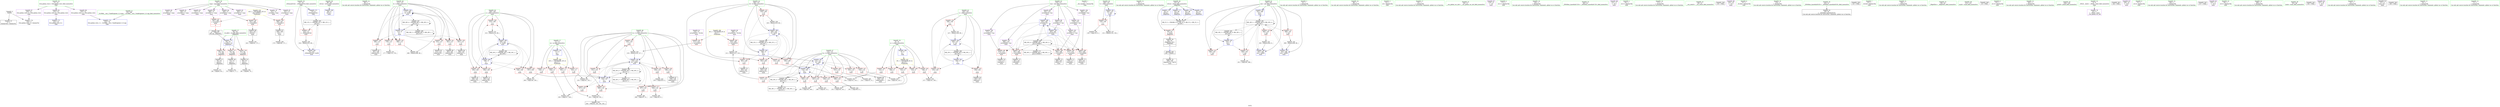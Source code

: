 digraph "SVFG" {
	label="SVFG";

	Node0x5601ced33490 [shape=record,color=grey,label="{NodeID: 0\nNullPtr}"];
	Node0x5601ced33490 -> Node0x5601ced5a910[style=solid];
	Node0x5601ced33490 -> Node0x5601ced61d80[style=solid];
	Node0x5601ced915d0 [shape=record,color=black,label="{NodeID: 346\n61 = PHI(297, )\n0th arg _Z6getDirc }"];
	Node0x5601ced915d0 -> Node0x5601ced61e80[style=solid];
	Node0x5601ced72600 [shape=record,color=black,label="{NodeID: 263\nMR_12V_2 = PHI(MR_12V_3, MR_12V_1, )\npts\{24 \}\n}"];
	Node0x5601ced72600 -> Node0x5601ced5a5e0[style=dashed];
	Node0x5601ced72600 -> Node0x5601ced5d300[style=dashed];
	Node0x5601ced62290 [shape=record,color=blue,label="{NodeID: 180\n98\<--9\nretval\<--\nmain\n}"];
	Node0x5601ced597e0 [shape=record,color=purple,label="{NodeID: 97\n354\<--31\nllvm.global_ctors_2\<--llvm.global_ctors\nGlob }"];
	Node0x5601ced597e0 -> Node0x5601ced61d80[style=solid];
	Node0x5601ced46c30 [shape=record,color=green,label="{NodeID: 14\n80\<--1\n\<--dummyObj\nCan only get source location for instruction, argument, global var or function.}"];
	Node0x5601ced5ce20 [shape=record,color=blue,label="{NodeID: 194\n112\<--269\nd\<--inc60\nmain\n}"];
	Node0x5601ced5ce20 -> Node0x5601ced5fe80[style=dashed];
	Node0x5601ced5ce20 -> Node0x5601ced5ff50[style=dashed];
	Node0x5601ced5ce20 -> Node0x5601ced60020[style=dashed];
	Node0x5601ced5ce20 -> Node0x5601ced600f0[style=dashed];
	Node0x5601ced5ce20 -> Node0x5601ced601c0[style=dashed];
	Node0x5601ced5ce20 -> Node0x5601ced60290[style=dashed];
	Node0x5601ced5ce20 -> Node0x5601ced5ce20[style=dashed];
	Node0x5601ced5ce20 -> Node0x5601ced7a200[style=dashed];
	Node0x5601ced5a370 [shape=record,color=red,label="{NodeID: 111\n201\<--11\n\<--m\nmain\n}"];
	Node0x5601ced5a370 -> Node0x5601ced5e8d0[style=solid];
	Node0x5601ced47ad0 [shape=record,color=green,label="{NodeID: 28\n13\<--14\nmap\<--map_field_insensitive\nGlob }"];
	Node0x5601ced47ad0 -> Node0x5601ced5beb0[style=solid];
	Node0x5601ced47ad0 -> Node0x5601ced5bf80[style=solid];
	Node0x5601ced47ad0 -> Node0x5601ced5c050[style=solid];
	Node0x5601ced47ad0 -> Node0x5601ced5c120[style=solid];
	Node0x5601ced47ad0 -> Node0x5601ced5c1f0[style=solid];
	Node0x5601ced47ad0 -> Node0x5601ced5c2c0[style=solid];
	Node0x5601ced47ad0 -> Node0x5601ced5c390[style=solid];
	Node0x5601ced47ad0 -> Node0x5601ced5c460[style=solid];
	Node0x5601ced5f4c0 [shape=record,color=red,label="{NodeID: 125\n139\<--104\n\<--i\nmain\n}"];
	Node0x5601ced5f4c0 -> Node0x5601ced5ae70[style=solid];
	Node0x5601ced48ba0 [shape=record,color=green,label="{NodeID: 42\n104\<--105\ni\<--i_field_insensitive\nmain\n}"];
	Node0x5601ced48ba0 -> Node0x5601ced5f3f0[style=solid];
	Node0x5601ced48ba0 -> Node0x5601ced5f4c0[style=solid];
	Node0x5601ced48ba0 -> Node0x5601ced5f590[style=solid];
	Node0x5601ced48ba0 -> Node0x5601ced62500[style=solid];
	Node0x5601ced48ba0 -> Node0x5601ced625d0[style=solid];
	Node0x5601ced60020 [shape=record,color=red,label="{NodeID: 139\n207\<--112\n\<--d\nmain\n}"];
	Node0x5601ced60020 -> Node0x5601ced5b280[style=solid];
	Node0x5601ced5ac00 [shape=record,color=black,label="{NodeID: 56\n75\<--74\nconv1\<--\n_Z6getDirc\n}"];
	Node0x5601ced5ac00 -> Node0x5601ced697c0[style=solid];
	Node0x5601ced80e90 [shape=record,color=yellow,style=double,label="{NodeID: 319\n32V_1 = ENCHI(MR_32V_0)\npts\{140000 \}\nFun[main]}"];
	Node0x5601ced80e90 -> Node0x5601ced61060[style=dashed];
	Node0x5601ced80e90 -> Node0x5601ced612d0[style=dashed];
	Node0x5601ced80e90 -> Node0x5601ced616e0[style=dashed];
	Node0x5601ced66b30 [shape=record,color=grey,label="{NodeID: 236\n212 = Binary(211, 210, )\n}"];
	Node0x5601ced66b30 -> Node0x5601ced62b80[style=solid];
	Node0x5601ced60b80 [shape=record,color=red,label="{NodeID: 153\n218\<--116\n\<--ty\nmain\n}"];
	Node0x5601ced60b80 -> Node0x5601ced66830[style=solid];
	Node0x5601ced5b760 [shape=record,color=black,label="{NodeID: 70\n274\<--273\ntobool63\<--\nmain\n}"];
	Node0x5601ced5e750 [shape=record,color=grey,label="{NodeID: 250\n154 = cmp(152, 153, )\n}"];
	Node0x5601ced616e0 [shape=record,color=red,label="{NodeID: 167\n297\<--296\n\<--arrayidx77\nmain\n|{<s0>6}}"];
	Node0x5601ced616e0:s0 -> Node0x5601ced915d0[style=solid,color=red];
	Node0x5601ced5c2c0 [shape=record,color=purple,label="{NodeID: 84\n240\<--13\narrayidx43\<--map\nmain\n}"];
	Node0x5601ced5c2c0 -> Node0x5601ced612d0[style=solid];
	Node0x5601ced47030 [shape=record,color=green,label="{NodeID: 1\n7\<--1\n__dso_handle\<--dummyObj\nGlob }"];
	Node0x5601ced62360 [shape=record,color=blue,label="{NodeID: 181\n100\<--125\nt\<--dec\nmain\n}"];
	Node0x5601ced62360 -> Node0x5601ced5efe0[style=dashed];
	Node0x5601ced62360 -> Node0x5601ced62360[style=dashed];
	Node0x5601ced598e0 [shape=record,color=purple,label="{NodeID: 98\n182\<--110\narrayidx19\<--has\nmain\n}"];
	Node0x5601ced598e0 -> Node0x5601ced62910[style=solid];
	Node0x5601ced46d00 [shape=record,color=green,label="{NodeID: 15\n85\<--1\n\<--dummyObj\nCan only get source location for instruction, argument, global var or function.}"];
	Node0x5601ced77100 [shape=record,color=black,label="{NodeID: 278\nMR_2V_3 = PHI(MR_2V_6, MR_2V_4, MR_2V_5, MR_2V_2, )\npts\{63 \}\n}"];
	Node0x5601ced77100 -> Node0x5601ced5eca0[style=dashed];
	Node0x5601ced5cef0 [shape=record,color=blue,label="{NodeID: 195\n102\<--289\nans\<--\nmain\n}"];
	Node0x5601ced5cef0 -> Node0x5601ced79c10[style=dashed];
	Node0x5601ced5a440 [shape=record,color=red,label="{NodeID: 112\n232\<--11\n\<--m\nmain\n}"];
	Node0x5601ced5a440 -> Node0x5601ced5dcd0[style=solid];
	Node0x5601ced47ba0 [shape=record,color=green,label="{NodeID: 29\n23\<--24\n_ZZ4mainE2id\<--_ZZ4mainE2id_field_insensitive\nGlob }"];
	Node0x5601ced47ba0 -> Node0x5601ced5a5e0[style=solid];
	Node0x5601ced47ba0 -> Node0x5601ced61a80[style=solid];
	Node0x5601ced47ba0 -> Node0x5601ced5d300[style=solid];
	Node0x5601ced5f590 [shape=record,color=red,label="{NodeID: 126\n146\<--104\n\<--i\nmain\n}"];
	Node0x5601ced5f590 -> Node0x5601ced66530[style=solid];
	Node0x5601ced48c70 [shape=record,color=green,label="{NodeID: 43\n106\<--107\ni3\<--i3_field_insensitive\nmain\n}"];
	Node0x5601ced48c70 -> Node0x5601ced5f660[style=solid];
	Node0x5601ced48c70 -> Node0x5601ced5f730[style=solid];
	Node0x5601ced48c70 -> Node0x5601ced5f800[style=solid];
	Node0x5601ced48c70 -> Node0x5601ced5f8d0[style=solid];
	Node0x5601ced48c70 -> Node0x5601ced5f9a0[style=solid];
	Node0x5601ced48c70 -> Node0x5601ced626a0[style=solid];
	Node0x5601ced48c70 -> Node0x5601ced5d230[style=solid];
	Node0x5601ced80300 [shape=record,color=yellow,style=double,label="{NodeID: 306\n6V_1 = ENCHI(MR_6V_0)\npts\{1 \}\nFun[main]}"];
	Node0x5601ced80300 -> Node0x5601ced61130[style=dashed];
	Node0x5601ced80300 -> Node0x5601ced61200[style=dashed];
	Node0x5601ced600f0 [shape=record,color=red,label="{NodeID: 140\n214\<--112\n\<--d\nmain\n}"];
	Node0x5601ced600f0 -> Node0x5601ced5b350[style=solid];
	Node0x5601ced5acd0 [shape=record,color=black,label="{NodeID: 57\n83\<--82\nconv5\<--\n_Z6getDirc\n}"];
	Node0x5601ced5acd0 -> Node0x5601ced69ac0[style=solid];
	Node0x5601ced66cb0 [shape=record,color=grey,label="{NodeID: 237\n125 = Binary(124, 126, )\n}"];
	Node0x5601ced66cb0 -> Node0x5601ced62360[style=solid];
	Node0x5601ced60c50 [shape=record,color=red,label="{NodeID: 154\n228\<--116\n\<--ty\nmain\n}"];
	Node0x5601ced60c50 -> Node0x5601ced67430[style=solid];
	Node0x5601ced5b830 [shape=record,color=black,label="{NodeID: 71\n278\<--277\ntobool66\<--\nmain\n}"];
	Node0x5601ced5e8d0 [shape=record,color=grey,label="{NodeID: 251\n202 = cmp(200, 201, )\n}"];
	Node0x5601ced5e8d0 -> Node0x5601cea7a6e0[style=solid];
	Node0x5601ced617b0 [shape=record,color=red,label="{NodeID: 168\n301\<--300\n\<--arrayidx80\nmain\n}"];
	Node0x5601ced617b0 -> Node0x5601ced5bd10[style=solid];
	Node0x5601ced5c390 [shape=record,color=purple,label="{NodeID: 85\n293\<--13\narrayidx75\<--map\nmain\n}"];
	Node0x5601ced462f0 [shape=record,color=green,label="{NodeID: 2\n9\<--1\n\<--dummyObj\nCan only get source location for instruction, argument, global var or function.}"];
	Node0x5601ced73000 [shape=record,color=black,label="{NodeID: 265\nMR_18V_2 = PHI(MR_18V_4, MR_18V_1, )\npts\{103 \}\n}"];
	Node0x5601ced73000 -> Node0x5601ced62430[style=dashed];
	Node0x5601ced62430 [shape=record,color=blue,label="{NodeID: 182\n102\<--9\nans\<--\nmain\n}"];
	Node0x5601ced62430 -> Node0x5601ced5f250[style=dashed];
	Node0x5601ced62430 -> Node0x5601ced5f320[style=dashed];
	Node0x5601ced62430 -> Node0x5601ced73000[style=dashed];
	Node0x5601ced62430 -> Node0x5601ced79c10[style=dashed];
	Node0x5601ced599b0 [shape=record,color=purple,label="{NodeID: 99\n263\<--110\narrayidx57\<--has\nmain\n}"];
	Node0x5601ced599b0 -> Node0x5601ced5cd50[style=solid];
	Node0x5601ced46dd0 [shape=record,color=green,label="{NodeID: 16\n88\<--1\n\<--dummyObj\nCan only get source location for instruction, argument, global var or function.}"];
	Node0x5601ced5cfc0 [shape=record,color=blue,label="{NodeID: 196\n102\<--305\nans\<--add83\nmain\n}"];
	Node0x5601ced5cfc0 -> Node0x5601ced79c10[style=dashed];
	Node0x5601ced5a510 [shape=record,color=red,label="{NodeID: 113\n258\<--11\n\<--m\nmain\n}"];
	Node0x5601ced5a510 -> Node0x5601ced69640[style=solid];
	Node0x5601ced48090 [shape=record,color=green,label="{NodeID: 30\n31\<--35\nllvm.global_ctors\<--llvm.global_ctors_field_insensitive\nGlob }"];
	Node0x5601ced48090 -> Node0x5601ced5cbb0[style=solid];
	Node0x5601ced48090 -> Node0x5601ced596e0[style=solid];
	Node0x5601ced48090 -> Node0x5601ced597e0[style=solid];
	Node0x5601ced5f660 [shape=record,color=red,label="{NodeID: 127\n152\<--106\n\<--i3\nmain\n}"];
	Node0x5601ced5f660 -> Node0x5601ced5e750[style=solid];
	Node0x5601ced48d40 [shape=record,color=green,label="{NodeID: 44\n108\<--109\nj\<--j_field_insensitive\nmain\n}"];
	Node0x5601ced48d40 -> Node0x5601ced5fa70[style=solid];
	Node0x5601ced48d40 -> Node0x5601ced5fb40[style=solid];
	Node0x5601ced48d40 -> Node0x5601ced5fc10[style=solid];
	Node0x5601ced48d40 -> Node0x5601ced5fce0[style=solid];
	Node0x5601ced48d40 -> Node0x5601ced5fdb0[style=solid];
	Node0x5601ced48d40 -> Node0x5601ced62770[style=solid];
	Node0x5601ced48d40 -> Node0x5601ced5d160[style=solid];
	Node0x5601ced80410 [shape=record,color=yellow,style=double,label="{NodeID: 307\n8V_1 = ENCHI(MR_8V_0)\npts\{10 \}\nFun[main]}"];
	Node0x5601ced80410 -> Node0x5601ced59e90[style=dashed];
	Node0x5601ced80410 -> Node0x5601ced59f60[style=dashed];
	Node0x5601ced80410 -> Node0x5601ced5a030[style=dashed];
	Node0x5601ced80410 -> Node0x5601ced5a100[style=dashed];
	Node0x5601ced80410 -> Node0x5601ced5a1d0[style=dashed];
	Node0x5601ced601c0 [shape=record,color=red,label="{NodeID: 141\n261\<--112\n\<--d\nmain\n}"];
	Node0x5601ced601c0 -> Node0x5601ced5b690[style=solid];
	Node0x5601ced5ada0 [shape=record,color=black,label="{NodeID: 58\n60\<--93\n_Z6getDirc_ret\<--\n_Z6getDirc\n|{<s0>6}}"];
	Node0x5601ced5ada0:s0 -> Node0x5601ced913e0[style=solid,color=blue];
	Node0x5601ced66e30 [shape=record,color=grey,label="{NodeID: 238\n320 = Binary(319, 80, )\n}"];
	Node0x5601ced66e30 -> Node0x5601ced5d230[style=solid];
	Node0x5601ced60d20 [shape=record,color=red,label="{NodeID: 155\n231\<--116\n\<--ty\nmain\n}"];
	Node0x5601ced60d20 -> Node0x5601ced5dcd0[style=solid];
	Node0x5601ced5b900 [shape=record,color=black,label="{NodeID: 72\n282\<--281\ntobool69\<--\nmain\n}"];
	Node0x5601ced5ea50 [shape=record,color=grey,label="{NodeID: 252\n160 = cmp(158, 159, )\n}"];
	Node0x5601ced61880 [shape=record,color=blue,label="{NodeID: 169\n8\<--9\nn\<--\nGlob }"];
	Node0x5601ced61880 -> Node0x5601ced80410[style=dashed];
	Node0x5601ced5c460 [shape=record,color=purple,label="{NodeID: 86\n296\<--13\narrayidx77\<--map\nmain\n}"];
	Node0x5601ced5c460 -> Node0x5601ced616e0[style=solid];
	Node0x5601ced33a90 [shape=record,color=green,label="{NodeID: 3\n15\<--1\n.str\<--dummyObj\nGlob }"];
	Node0x5601ced73500 [shape=record,color=black,label="{NodeID: 266\nMR_20V_2 = PHI(MR_20V_4, MR_20V_1, )\npts\{105 \}\n}"];
	Node0x5601ced73500 -> Node0x5601ced62500[style=dashed];
	Node0x5601ced62500 [shape=record,color=blue,label="{NodeID: 183\n104\<--9\ni\<--\nmain\n}"];
	Node0x5601ced62500 -> Node0x5601ced5f3f0[style=dashed];
	Node0x5601ced62500 -> Node0x5601ced5f4c0[style=dashed];
	Node0x5601ced62500 -> Node0x5601ced5f590[style=dashed];
	Node0x5601ced62500 -> Node0x5601ced625d0[style=dashed];
	Node0x5601ced62500 -> Node0x5601ced73500[style=dashed];
	Node0x5601ced59a80 [shape=record,color=purple,label="{NodeID: 100\n272\<--110\narrayidx62\<--has\nmain\n}"];
	Node0x5601ced59a80 -> Node0x5601ced613a0[style=solid];
	Node0x5601ced46ea0 [shape=record,color=green,label="{NodeID: 17\n91\<--1\n\<--dummyObj\nCan only get source location for instruction, argument, global var or function.}"];
	Node0x5601ced5d090 [shape=record,color=blue,label="{NodeID: 197\n102\<--309\nans\<--add85\nmain\n}"];
	Node0x5601ced5d090 -> Node0x5601ced79c10[style=dashed];
	Node0x5601ced5a5e0 [shape=record,color=red,label="{NodeID: 114\n323\<--23\n\<--_ZZ4mainE2id\nmain\n}"];
	Node0x5601ced5a5e0 -> Node0x5601ced66fb0[style=solid];
	Node0x5601ced48190 [shape=record,color=green,label="{NodeID: 31\n36\<--37\n__cxx_global_var_init\<--__cxx_global_var_init_field_insensitive\n}"];
	Node0x5601ced5f730 [shape=record,color=red,label="{NodeID: 128\n162\<--106\n\<--i3\nmain\n}"];
	Node0x5601ced5f730 -> Node0x5601ced5af40[style=solid];
	Node0x5601ced48e10 [shape=record,color=green,label="{NodeID: 45\n110\<--111\nhas\<--has_field_insensitive\nmain\n}"];
	Node0x5601ced48e10 -> Node0x5601ced598e0[style=solid];
	Node0x5601ced48e10 -> Node0x5601ced599b0[style=solid];
	Node0x5601ced48e10 -> Node0x5601ced59a80[style=solid];
	Node0x5601ced48e10 -> Node0x5601ced59b50[style=solid];
	Node0x5601ced48e10 -> Node0x5601ced59c20[style=solid];
	Node0x5601ced48e10 -> Node0x5601ced59cf0[style=solid];
	Node0x5601ced48e10 -> Node0x5601ced59dc0[style=solid];
	Node0x5601ced804f0 [shape=record,color=yellow,style=double,label="{NodeID: 308\n10V_1 = ENCHI(MR_10V_0)\npts\{12 \}\nFun[main]}"];
	Node0x5601ced804f0 -> Node0x5601ced5a2a0[style=dashed];
	Node0x5601ced804f0 -> Node0x5601ced5a370[style=dashed];
	Node0x5601ced804f0 -> Node0x5601ced5a440[style=dashed];
	Node0x5601ced804f0 -> Node0x5601ced5a510[style=dashed];
	Node0x5601ced60290 [shape=record,color=red,label="{NodeID: 142\n268\<--112\n\<--d\nmain\n}"];
	Node0x5601ced60290 -> Node0x5601ced66230[style=solid];
	Node0x5601ced5ae70 [shape=record,color=black,label="{NodeID: 59\n140\<--139\nidxprom\<--\nmain\n}"];
	Node0x5601ced66fb0 [shape=record,color=grey,label="{NodeID: 239\n324 = Binary(323, 80, )\n}"];
	Node0x5601ced66fb0 -> Node0x5601ced5d300[style=solid];
	Node0x5601ced60df0 [shape=record,color=red,label="{NodeID: 156\n238\<--116\n\<--ty\nmain\n}"];
	Node0x5601ced60df0 -> Node0x5601ced5b4f0[style=solid];
	Node0x5601ced5b9d0 [shape=record,color=black,label="{NodeID: 73\n286\<--285\ntobool72\<--\nmain\n}"];
	Node0x5601ced5ebd0 [shape=record,color=grey,label="{NodeID: 253\n177 = cmp(176, 178, )\n}"];
	Node0x5601ced61980 [shape=record,color=blue,label="{NodeID: 170\n11\<--9\nm\<--\nGlob }"];
	Node0x5601ced61980 -> Node0x5601ced804f0[style=dashed];
	Node0x5601ced5c530 [shape=record,color=purple,label="{NodeID: 87\n119\<--15\n\<--.str\nmain\n}"];
	Node0x5601ced33b20 [shape=record,color=green,label="{NodeID: 4\n17\<--1\n.str.1\<--dummyObj\nGlob }"];
	Node0x5601ced73a00 [shape=record,color=black,label="{NodeID: 267\nMR_22V_2 = PHI(MR_22V_4, MR_22V_1, )\npts\{107 \}\n}"];
	Node0x5601ced73a00 -> Node0x5601ced626a0[style=dashed];
	Node0x5601ced625d0 [shape=record,color=blue,label="{NodeID: 184\n104\<--147\ni\<--inc\nmain\n}"];
	Node0x5601ced625d0 -> Node0x5601ced5f3f0[style=dashed];
	Node0x5601ced625d0 -> Node0x5601ced5f4c0[style=dashed];
	Node0x5601ced625d0 -> Node0x5601ced5f590[style=dashed];
	Node0x5601ced625d0 -> Node0x5601ced625d0[style=dashed];
	Node0x5601ced625d0 -> Node0x5601ced73500[style=dashed];
	Node0x5601ced59b50 [shape=record,color=purple,label="{NodeID: 101\n276\<--110\narrayidx65\<--has\nmain\n}"];
	Node0x5601ced59b50 -> Node0x5601ced61470[style=solid];
	Node0x5601ced46f70 [shape=record,color=green,label="{NodeID: 18\n126\<--1\n\<--dummyObj\nCan only get source location for instruction, argument, global var or function.}"];
	Node0x5601ced5d160 [shape=record,color=blue,label="{NodeID: 198\n108\<--315\nj\<--inc89\nmain\n}"];
	Node0x5601ced5d160 -> Node0x5601ced5fa70[style=dashed];
	Node0x5601ced5d160 -> Node0x5601ced5fb40[style=dashed];
	Node0x5601ced5d160 -> Node0x5601ced5fc10[style=dashed];
	Node0x5601ced5d160 -> Node0x5601ced5fce0[style=dashed];
	Node0x5601ced5d160 -> Node0x5601ced5fdb0[style=dashed];
	Node0x5601ced5d160 -> Node0x5601ced62770[style=dashed];
	Node0x5601ced5d160 -> Node0x5601ced5d160[style=dashed];
	Node0x5601ced5d160 -> Node0x5601ced73f00[style=dashed];
	Node0x5601ced5eca0 [shape=record,color=red,label="{NodeID: 115\n93\<--62\n\<--retval\n_Z6getDirc\n}"];
	Node0x5601ced5eca0 -> Node0x5601ced5ada0[style=solid];
	Node0x5601ced48290 [shape=record,color=green,label="{NodeID: 32\n40\<--41\n_ZNSt8ios_base4InitC1Ev\<--_ZNSt8ios_base4InitC1Ev_field_insensitive\n}"];
	Node0x5601ced5f800 [shape=record,color=red,label="{NodeID: 129\n185\<--106\n\<--i3\nmain\n}"];
	Node0x5601ced5f800 -> Node0x5601ced629e0[style=solid];
	Node0x5601ced48ee0 [shape=record,color=green,label="{NodeID: 46\n112\<--113\nd\<--d_field_insensitive\nmain\n}"];
	Node0x5601ced48ee0 -> Node0x5601ced5fe80[style=solid];
	Node0x5601ced48ee0 -> Node0x5601ced5ff50[style=solid];
	Node0x5601ced48ee0 -> Node0x5601ced60020[style=solid];
	Node0x5601ced48ee0 -> Node0x5601ced600f0[style=solid];
	Node0x5601ced48ee0 -> Node0x5601ced601c0[style=solid];
	Node0x5601ced48ee0 -> Node0x5601ced60290[style=solid];
	Node0x5601ced48ee0 -> Node0x5601ced62840[style=solid];
	Node0x5601ced48ee0 -> Node0x5601ced5ce20[style=solid];
	Node0x5601ced60360 [shape=record,color=red,label="{NodeID: 143\n190\<--114\n\<--tx\nmain\n}"];
	Node0x5601ced60360 -> Node0x5601ced5de50[style=solid];
	Node0x5601ced5af40 [shape=record,color=black,label="{NodeID: 60\n163\<--162\nidxprom10\<--\nmain\n}"];
	Node0x5601ced67130 [shape=record,color=grey,label="{NodeID: 240\n255 = cmp(254, 9, )\n}"];
	Node0x5601ced60ec0 [shape=record,color=red,label="{NodeID: 157\n254\<--116\n\<--ty\nmain\n}"];
	Node0x5601ced60ec0 -> Node0x5601ced67130[style=solid];
	Node0x5601ced5baa0 [shape=record,color=black,label="{NodeID: 74\n292\<--291\nidxprom74\<--\nmain\n}"];
	Node0x5601ced69640 [shape=record,color=grey,label="{NodeID: 254\n259 = cmp(257, 258, )\n}"];
	Node0x5601ced61a80 [shape=record,color=blue,label="{NodeID: 171\n23\<--9\n_ZZ4mainE2id\<--\nGlob }"];
	Node0x5601ced61a80 -> Node0x5601ced72600[style=dashed];
	Node0x5601ced5c600 [shape=record,color=purple,label="{NodeID: 88\n131\<--17\n\<--.str.1\nmain\n}"];
	Node0x5601ced47200 [shape=record,color=green,label="{NodeID: 5\n19\<--1\n.str.2\<--dummyObj\nGlob }"];
	Node0x5601ced73f00 [shape=record,color=black,label="{NodeID: 268\nMR_24V_2 = PHI(MR_24V_3, MR_24V_1, )\npts\{109 \}\n}"];
	Node0x5601ced73f00 -> Node0x5601ced62770[style=dashed];
	Node0x5601ced73f00 -> Node0x5601ced73f00[style=dashed];
	Node0x5601ced626a0 [shape=record,color=blue,label="{NodeID: 185\n106\<--9\ni3\<--\nmain\n}"];
	Node0x5601ced626a0 -> Node0x5601ced5f660[style=dashed];
	Node0x5601ced626a0 -> Node0x5601ced5f730[style=dashed];
	Node0x5601ced626a0 -> Node0x5601ced5f800[style=dashed];
	Node0x5601ced626a0 -> Node0x5601ced5f8d0[style=dashed];
	Node0x5601ced626a0 -> Node0x5601ced5f9a0[style=dashed];
	Node0x5601ced626a0 -> Node0x5601ced5d230[style=dashed];
	Node0x5601ced626a0 -> Node0x5601ced73a00[style=dashed];
	Node0x5601ced59c20 [shape=record,color=purple,label="{NodeID: 102\n280\<--110\narrayidx68\<--has\nmain\n}"];
	Node0x5601ced59c20 -> Node0x5601ced61540[style=solid];
	Node0x5601ced47380 [shape=record,color=green,label="{NodeID: 19\n171\<--1\n\<--dummyObj\nCan only get source location for instruction, argument, global var or function.}"];
	Node0x5601ced5d230 [shape=record,color=blue,label="{NodeID: 199\n106\<--320\ni3\<--inc92\nmain\n}"];
	Node0x5601ced5d230 -> Node0x5601ced5f660[style=dashed];
	Node0x5601ced5d230 -> Node0x5601ced5f730[style=dashed];
	Node0x5601ced5d230 -> Node0x5601ced5f800[style=dashed];
	Node0x5601ced5d230 -> Node0x5601ced5f8d0[style=dashed];
	Node0x5601ced5d230 -> Node0x5601ced5f9a0[style=dashed];
	Node0x5601ced5d230 -> Node0x5601ced5d230[style=dashed];
	Node0x5601ced5d230 -> Node0x5601ced73a00[style=dashed];
	Node0x5601ced5ed70 [shape=record,color=red,label="{NodeID: 116\n67\<--64\n\<--ch.addr\n_Z6getDirc\n}"];
	Node0x5601ced5ed70 -> Node0x5601ced5ab30[style=solid];
	Node0x5601ced48390 [shape=record,color=green,label="{NodeID: 33\n46\<--47\n__cxa_atexit\<--__cxa_atexit_field_insensitive\n}"];
	Node0x5601ced5f8d0 [shape=record,color=red,label="{NodeID: 130\n291\<--106\n\<--i3\nmain\n}"];
	Node0x5601ced5f8d0 -> Node0x5601ced5baa0[style=solid];
	Node0x5601ced59620 [shape=record,color=green,label="{NodeID: 47\n114\<--115\ntx\<--tx_field_insensitive\nmain\n}"];
	Node0x5601ced59620 -> Node0x5601ced60360[style=solid];
	Node0x5601ced59620 -> Node0x5601ced60430[style=solid];
	Node0x5601ced59620 -> Node0x5601ced60500[style=solid];
	Node0x5601ced59620 -> Node0x5601ced605d0[style=solid];
	Node0x5601ced59620 -> Node0x5601ced606a0[style=solid];
	Node0x5601ced59620 -> Node0x5601ced60770[style=solid];
	Node0x5601ced59620 -> Node0x5601ced60840[style=solid];
	Node0x5601ced59620 -> Node0x5601ced60910[style=solid];
	Node0x5601ced59620 -> Node0x5601ced629e0[style=solid];
	Node0x5601ced59620 -> Node0x5601ced62b80[style=solid];
	Node0x5601ced60430 [shape=record,color=red,label="{NodeID: 144\n193\<--114\n\<--tx\nmain\n}"];
	Node0x5601ced60430 -> Node0x5601ced5e450[style=solid];
	Node0x5601ced5b010 [shape=record,color=black,label="{NodeID: 61\n166\<--165\nidxprom12\<--\nmain\n}"];
	Node0x5601ced672b0 [shape=record,color=grey,label="{NodeID: 241\n226 = cmp(224, 225, )\n}"];
	Node0x5601ced60f90 [shape=record,color=red,label="{NodeID: 158\n257\<--116\n\<--ty\nmain\n}"];
	Node0x5601ced60f90 -> Node0x5601ced69640[style=solid];
	Node0x5601ced5bb70 [shape=record,color=black,label="{NodeID: 75\n295\<--294\nidxprom76\<--\nmain\n}"];
	Node0x5601ced90e50 [shape=record,color=black,label="{NodeID: 338\n120 = PHI()\n}"];
	Node0x5601ced697c0 [shape=record,color=grey,label="{NodeID: 255\n76 = cmp(75, 77, )\n}"];
	Node0x5601ced61b80 [shape=record,color=blue,label="{NodeID: 172\n352\<--32\nllvm.global_ctors_0\<--\nGlob }"];
	Node0x5601ced5c6d0 [shape=record,color=purple,label="{NodeID: 89\n143\<--19\n\<--.str.2\nmain\n}"];
	Node0x5601ced47290 [shape=record,color=green,label="{NodeID: 6\n21\<--1\n_ZL2dx\<--dummyObj\nGlob }"];
	Node0x5601ced74400 [shape=record,color=black,label="{NodeID: 269\nMR_26V_2 = PHI(MR_26V_3, MR_26V_1, )\npts\{113 \}\n}"];
	Node0x5601ced74400 -> Node0x5601ced74400[style=dashed];
	Node0x5601ced74400 -> Node0x5601ced7a200[style=dashed];
	Node0x5601ced62770 [shape=record,color=blue,label="{NodeID: 186\n108\<--9\nj\<--\nmain\n}"];
	Node0x5601ced62770 -> Node0x5601ced5fa70[style=dashed];
	Node0x5601ced62770 -> Node0x5601ced5fb40[style=dashed];
	Node0x5601ced62770 -> Node0x5601ced5fc10[style=dashed];
	Node0x5601ced62770 -> Node0x5601ced5fce0[style=dashed];
	Node0x5601ced62770 -> Node0x5601ced5fdb0[style=dashed];
	Node0x5601ced62770 -> Node0x5601ced62770[style=dashed];
	Node0x5601ced62770 -> Node0x5601ced5d160[style=dashed];
	Node0x5601ced62770 -> Node0x5601ced73f00[style=dashed];
	Node0x5601ced59cf0 [shape=record,color=purple,label="{NodeID: 103\n284\<--110\narrayidx71\<--has\nmain\n}"];
	Node0x5601ced59cf0 -> Node0x5601ced61610[style=solid];
	Node0x5601ced47450 [shape=record,color=green,label="{NodeID: 20\n178\<--1\n\<--dummyObj\nCan only get source location for instruction, argument, global var or function.}"];
	Node0x5601ced5d300 [shape=record,color=blue,label="{NodeID: 200\n23\<--324\n_ZZ4mainE2id\<--inc94\nmain\n}"];
	Node0x5601ced5d300 -> Node0x5601ced72600[style=dashed];
	Node0x5601ced5ee40 [shape=record,color=red,label="{NodeID: 117\n74\<--64\n\<--ch.addr\n_Z6getDirc\n}"];
	Node0x5601ced5ee40 -> Node0x5601ced5ac00[style=solid];
	Node0x5601ced48490 [shape=record,color=green,label="{NodeID: 34\n45\<--51\n_ZNSt8ios_base4InitD1Ev\<--_ZNSt8ios_base4InitD1Ev_field_insensitive\n}"];
	Node0x5601ced48490 -> Node0x5601ced5aa30[style=solid];
	Node0x5601ced5f9a0 [shape=record,color=red,label="{NodeID: 131\n319\<--106\n\<--i3\nmain\n}"];
	Node0x5601ced5f9a0 -> Node0x5601ced66e30[style=solid];
	Node0x5601ced5a6d0 [shape=record,color=green,label="{NodeID: 48\n116\<--117\nty\<--ty_field_insensitive\nmain\n}"];
	Node0x5601ced5a6d0 -> Node0x5601ced609e0[style=solid];
	Node0x5601ced5a6d0 -> Node0x5601ced60ab0[style=solid];
	Node0x5601ced5a6d0 -> Node0x5601ced60b80[style=solid];
	Node0x5601ced5a6d0 -> Node0x5601ced60c50[style=solid];
	Node0x5601ced5a6d0 -> Node0x5601ced60d20[style=solid];
	Node0x5601ced5a6d0 -> Node0x5601ced60df0[style=solid];
	Node0x5601ced5a6d0 -> Node0x5601ced60ec0[style=solid];
	Node0x5601ced5a6d0 -> Node0x5601ced60f90[style=solid];
	Node0x5601ced5a6d0 -> Node0x5601ced62ab0[style=solid];
	Node0x5601ced5a6d0 -> Node0x5601ced5cc80[style=solid];
	Node0x5601ced60500 [shape=record,color=red,label="{NodeID: 145\n211\<--114\n\<--tx\nmain\n}"];
	Node0x5601ced60500 -> Node0x5601ced66b30[style=solid];
	Node0x5601ced5b0e0 [shape=record,color=black,label="{NodeID: 62\n169\<--168\nconv\<--\nmain\n}"];
	Node0x5601ced5b0e0 -> Node0x5601ced5e5d0[style=solid];
	Node0x5601ced67430 [shape=record,color=grey,label="{NodeID: 242\n229 = cmp(228, 9, )\n}"];
	Node0x5601ced61060 [shape=record,color=red,label="{NodeID: 159\n168\<--167\n\<--arrayidx13\nmain\n}"];
	Node0x5601ced61060 -> Node0x5601ced5b0e0[style=solid];
	Node0x5601ced5bc40 [shape=record,color=black,label="{NodeID: 76\n299\<--298\nidxprom79\<--call78\nmain\n}"];
	Node0x5601ced90630 [shape=record,color=black,label="{NodeID: 339\n132 = PHI()\n}"];
	Node0x5601ced69940 [shape=record,color=grey,label="{NodeID: 256\n69 = cmp(68, 70, )\n}"];
	Node0x5601ced61c80 [shape=record,color=blue,label="{NodeID: 173\n353\<--33\nllvm.global_ctors_1\<--_GLOBAL__sub_I_TankEngineer_0_0.cpp\nGlob }"];
	Node0x5601ced5c7a0 [shape=record,color=purple,label="{NodeID: 90\n209\<--21\narrayidx28\<--_ZL2dx\nmain\n}"];
	Node0x5601ced5c7a0 -> Node0x5601ced61130[style=solid];
	Node0x5601ced33880 [shape=record,color=green,label="{NodeID: 7\n22\<--1\n_ZL2dy\<--dummyObj\nGlob }"];
	Node0x5601ced74900 [shape=record,color=black,label="{NodeID: 270\nMR_28V_2 = PHI(MR_28V_3, MR_28V_1, )\npts\{115 \}\n}"];
	Node0x5601ced74900 -> Node0x5601ced74900[style=dashed];
	Node0x5601ced74900 -> Node0x5601ced7a700[style=dashed];
	Node0x5601ced62840 [shape=record,color=blue,label="{NodeID: 187\n112\<--9\nd\<--\nmain\n}"];
	Node0x5601ced62840 -> Node0x5601ced5fe80[style=dashed];
	Node0x5601ced62840 -> Node0x5601ced5ff50[style=dashed];
	Node0x5601ced62840 -> Node0x5601ced60020[style=dashed];
	Node0x5601ced62840 -> Node0x5601ced600f0[style=dashed];
	Node0x5601ced62840 -> Node0x5601ced601c0[style=dashed];
	Node0x5601ced62840 -> Node0x5601ced60290[style=dashed];
	Node0x5601ced62840 -> Node0x5601ced5ce20[style=dashed];
	Node0x5601ced62840 -> Node0x5601ced7a200[style=dashed];
	Node0x5601ced59dc0 [shape=record,color=purple,label="{NodeID: 104\n300\<--110\narrayidx80\<--has\nmain\n}"];
	Node0x5601ced59dc0 -> Node0x5601ced617b0[style=solid];
	Node0x5601ced47520 [shape=record,color=green,label="{NodeID: 21\n184\<--1\n\<--dummyObj\nCan only get source location for instruction, argument, global var or function.}"];
	Node0x5601ced5ef10 [shape=record,color=red,label="{NodeID: 118\n82\<--64\n\<--ch.addr\n_Z6getDirc\n}"];
	Node0x5601ced5ef10 -> Node0x5601ced5acd0[style=solid];
	Node0x5601ced48590 [shape=record,color=green,label="{NodeID: 35\n58\<--59\n_Z6getDirc\<--_Z6getDirc_field_insensitive\n}"];
	Node0x5601ced5fa70 [shape=record,color=red,label="{NodeID: 132\n158\<--108\n\<--j\nmain\n}"];
	Node0x5601ced5fa70 -> Node0x5601ced5ea50[style=solid];
	Node0x5601ced5a760 [shape=record,color=green,label="{NodeID: 49\n121\<--122\nscanf\<--scanf_field_insensitive\n}"];
	Node0x5601cea7a6e0 [shape=record,color=black,label="{NodeID: 229\n204 = PHI(205, 205, 205, 202, )\n}"];
	Node0x5601ced605d0 [shape=record,color=red,label="{NodeID: 146\n221\<--114\n\<--tx\nmain\n}"];
	Node0x5601ced605d0 -> Node0x5601ced69f40[style=solid];
	Node0x5601ced5b1b0 [shape=record,color=black,label="{NodeID: 63\n181\<--180\nidxprom18\<--\nmain\n}"];
	Node0x5601ced5dcd0 [shape=record,color=grey,label="{NodeID: 243\n233 = cmp(231, 232, )\n}"];
	Node0x5601ced61130 [shape=record,color=red,label="{NodeID: 160\n210\<--209\n\<--arrayidx28\nmain\n}"];
	Node0x5601ced61130 -> Node0x5601ced66b30[style=solid];
	Node0x5601ced5bd10 [shape=record,color=black,label="{NodeID: 77\n302\<--301\ntobool81\<--\nmain\n}"];
	Node0x5601ced90730 [shape=record,color=black,label="{NodeID: 340\n43 = PHI()\n}"];
	Node0x5601ced69ac0 [shape=record,color=grey,label="{NodeID: 257\n84 = cmp(83, 85, )\n}"];
	Node0x5601ced61d80 [shape=record,color=blue, style = dotted,label="{NodeID: 174\n354\<--3\nllvm.global_ctors_2\<--dummyVal\nGlob }"];
	Node0x5601ced5c870 [shape=record,color=purple,label="{NodeID: 91\n216\<--22\narrayidx30\<--_ZL2dy\nmain\n}"];
	Node0x5601ced5c870 -> Node0x5601ced61200[style=solid];
	Node0x5601ced33910 [shape=record,color=green,label="{NodeID: 8\n25\<--1\n.str.3\<--dummyObj\nGlob }"];
	Node0x5601ced74e00 [shape=record,color=black,label="{NodeID: 271\nMR_30V_2 = PHI(MR_30V_3, MR_30V_1, )\npts\{117 \}\n}"];
	Node0x5601ced74e00 -> Node0x5601ced74e00[style=dashed];
	Node0x5601ced74e00 -> Node0x5601ced7ac00[style=dashed];
	Node0x5601ced62910 [shape=record,color=blue,label="{NodeID: 188\n182\<--184\narrayidx19\<--\nmain\n}"];
	Node0x5601ced62910 -> Node0x5601ced613a0[style=dashed];
	Node0x5601ced62910 -> Node0x5601ced61470[style=dashed];
	Node0x5601ced62910 -> Node0x5601ced61540[style=dashed];
	Node0x5601ced62910 -> Node0x5601ced61610[style=dashed];
	Node0x5601ced62910 -> Node0x5601ced617b0[style=dashed];
	Node0x5601ced62910 -> Node0x5601ced62910[style=dashed];
	Node0x5601ced62910 -> Node0x5601ced5cd50[style=dashed];
	Node0x5601ced62910 -> Node0x5601ced7b100[style=dashed];
	Node0x5601ced59e90 [shape=record,color=red,label="{NodeID: 105\n136\<--8\n\<--n\nmain\n}"];
	Node0x5601ced59e90 -> Node0x5601ced69c40[style=solid];
	Node0x5601ced475f0 [shape=record,color=green,label="{NodeID: 22\n205\<--1\n\<--dummyObj\nCan only get source location for instruction, argument, global var or function.}"];
	Node0x5601ced79c10 [shape=record,color=black,label="{NodeID: 285\nMR_18V_5 = PHI(MR_18V_6, MR_18V_4, )\npts\{103 \}\n}"];
	Node0x5601ced79c10 -> Node0x5601ced5f0b0[style=dashed];
	Node0x5601ced79c10 -> Node0x5601ced5f180[style=dashed];
	Node0x5601ced79c10 -> Node0x5601ced5f250[style=dashed];
	Node0x5601ced79c10 -> Node0x5601ced5f320[style=dashed];
	Node0x5601ced79c10 -> Node0x5601ced5cef0[style=dashed];
	Node0x5601ced79c10 -> Node0x5601ced5cfc0[style=dashed];
	Node0x5601ced79c10 -> Node0x5601ced5d090[style=dashed];
	Node0x5601ced79c10 -> Node0x5601ced73000[style=dashed];
	Node0x5601ced79c10 -> Node0x5601ced79c10[style=dashed];
	Node0x5601ced5efe0 [shape=record,color=red,label="{NodeID: 119\n124\<--100\n\<--t\nmain\n}"];
	Node0x5601ced5efe0 -> Node0x5601ced66cb0[style=solid];
	Node0x5601ced5efe0 -> Node0x5601ced69dc0[style=solid];
	Node0x5601ced48690 [shape=record,color=green,label="{NodeID: 36\n62\<--63\nretval\<--retval_field_insensitive\n_Z6getDirc\n}"];
	Node0x5601ced48690 -> Node0x5601ced5eca0[style=solid];
	Node0x5601ced48690 -> Node0x5601ced61f50[style=solid];
	Node0x5601ced48690 -> Node0x5601ced62020[style=solid];
	Node0x5601ced48690 -> Node0x5601ced620f0[style=solid];
	Node0x5601ced48690 -> Node0x5601ced621c0[style=solid];
	Node0x5601ced5fb40 [shape=record,color=red,label="{NodeID: 133\n165\<--108\n\<--j\nmain\n}"];
	Node0x5601ced5fb40 -> Node0x5601ced5b010[style=solid];
	Node0x5601ced5a7f0 [shape=record,color=green,label="{NodeID: 50\n328\<--329\nprintf\<--printf_field_insensitive\n}"];
	Node0x5601ced66230 [shape=record,color=grey,label="{NodeID: 230\n269 = Binary(268, 80, )\n}"];
	Node0x5601ced66230 -> Node0x5601ced5ce20[style=solid];
	Node0x5601ced606a0 [shape=record,color=red,label="{NodeID: 147\n224\<--114\n\<--tx\nmain\n}"];
	Node0x5601ced606a0 -> Node0x5601ced672b0[style=solid];
	Node0x5601ced5b280 [shape=record,color=black,label="{NodeID: 64\n208\<--207\nidxprom27\<--\nmain\n}"];
	Node0x5601ced5de50 [shape=record,color=grey,label="{NodeID: 244\n191 = cmp(190, 9, )\n}"];
	Node0x5601ced61200 [shape=record,color=red,label="{NodeID: 161\n217\<--216\n\<--arrayidx30\nmain\n}"];
	Node0x5601ced61200 -> Node0x5601ced66830[style=solid];
	Node0x5601ced5bde0 [shape=record,color=purple,label="{NodeID: 78\n42\<--4\n\<--_ZStL8__ioinit\n__cxx_global_var_init\n}"];
	Node0x5601ced90fe0 [shape=record,color=black,label="{NodeID: 341\n144 = PHI()\n}"];
	Node0x5601ced69c40 [shape=record,color=grey,label="{NodeID: 258\n137 = cmp(135, 136, )\n}"];
	Node0x5601ced61e80 [shape=record,color=blue,label="{NodeID: 175\n64\<--61\nch.addr\<--ch\n_Z6getDirc\n}"];
	Node0x5601ced61e80 -> Node0x5601ced5ed70[style=dashed];
	Node0x5601ced61e80 -> Node0x5601ced5ee40[style=dashed];
	Node0x5601ced61e80 -> Node0x5601ced5ef10[style=dashed];
	Node0x5601ced5c940 [shape=record,color=purple,label="{NodeID: 92\n326\<--25\n\<--.str.3\nmain\n}"];
	Node0x5601ced339a0 [shape=record,color=green,label="{NodeID: 9\n27\<--1\n.str.4\<--dummyObj\nGlob }"];
	Node0x5601ced75300 [shape=record,color=black,label="{NodeID: 272\nMR_34V_2 = PHI(MR_34V_3, MR_34V_1, )\npts\{1110000 \}\n}"];
	Node0x5601ced75300 -> Node0x5601ced75300[style=dashed];
	Node0x5601ced75300 -> Node0x5601ced7b100[style=dashed];
	Node0x5601ced629e0 [shape=record,color=blue,label="{NodeID: 189\n114\<--185\ntx\<--\nmain\n}"];
	Node0x5601ced629e0 -> Node0x5601ced60360[style=dashed];
	Node0x5601ced629e0 -> Node0x5601ced60430[style=dashed];
	Node0x5601ced629e0 -> Node0x5601ced60500[style=dashed];
	Node0x5601ced629e0 -> Node0x5601ced60840[style=dashed];
	Node0x5601ced629e0 -> Node0x5601ced60910[style=dashed];
	Node0x5601ced629e0 -> Node0x5601ced629e0[style=dashed];
	Node0x5601ced629e0 -> Node0x5601ced62b80[style=dashed];
	Node0x5601ced629e0 -> Node0x5601ced7a700[style=dashed];
	Node0x5601ced59f60 [shape=record,color=red,label="{NodeID: 106\n153\<--8\n\<--n\nmain\n}"];
	Node0x5601ced59f60 -> Node0x5601ced5e750[style=solid];
	Node0x5601ced476c0 [shape=record,color=green,label="{NodeID: 23\n265\<--1\n\<--dummyObj\nCan only get source location for instruction, argument, global var or function.}"];
	Node0x5601ced5f0b0 [shape=record,color=red,label="{NodeID: 120\n304\<--102\n\<--ans\nmain\n}"];
	Node0x5601ced5f0b0 -> Node0x5601ced666b0[style=solid];
	Node0x5601ced48760 [shape=record,color=green,label="{NodeID: 37\n64\<--65\nch.addr\<--ch.addr_field_insensitive\n_Z6getDirc\n}"];
	Node0x5601ced48760 -> Node0x5601ced5ed70[style=solid];
	Node0x5601ced48760 -> Node0x5601ced5ee40[style=solid];
	Node0x5601ced48760 -> Node0x5601ced5ef10[style=solid];
	Node0x5601ced48760 -> Node0x5601ced61e80[style=solid];
	Node0x5601ced5fc10 [shape=record,color=red,label="{NodeID: 134\n187\<--108\n\<--j\nmain\n}"];
	Node0x5601ced5fc10 -> Node0x5601ced62ab0[style=solid];
	Node0x5601ced5a880 [shape=record,color=green,label="{NodeID: 51\n33\<--348\n_GLOBAL__sub_I_TankEngineer_0_0.cpp\<--_GLOBAL__sub_I_TankEngineer_0_0.cpp_field_insensitive\n}"];
	Node0x5601ced5a880 -> Node0x5601ced61c80[style=solid];
	Node0x5601ced663b0 [shape=record,color=grey,label="{NodeID: 231\n315 = Binary(314, 80, )\n}"];
	Node0x5601ced663b0 -> Node0x5601ced5d160[style=solid];
	Node0x5601ced60770 [shape=record,color=red,label="{NodeID: 148\n235\<--114\n\<--tx\nmain\n}"];
	Node0x5601ced60770 -> Node0x5601ced5b420[style=solid];
	Node0x5601ced5b350 [shape=record,color=black,label="{NodeID: 65\n215\<--214\nidxprom29\<--\nmain\n}"];
	Node0x5601ced5dfd0 [shape=record,color=grey,label="{NodeID: 245\n243 = cmp(242, 171, )\n}"];
	Node0x5601ced612d0 [shape=record,color=red,label="{NodeID: 162\n241\<--240\n\<--arrayidx43\nmain\n}"];
	Node0x5601ced612d0 -> Node0x5601ced5b5c0[style=solid];
	Node0x5601ced5beb0 [shape=record,color=purple,label="{NodeID: 79\n141\<--13\narrayidx\<--map\nmain\n}"];
	Node0x5601ced910e0 [shape=record,color=black,label="{NodeID: 342\n327 = PHI()\n}"];
	Node0x5601ced69dc0 [shape=record,color=grey,label="{NodeID: 259\n128 = cmp(124, 9, )\n}"];
	Node0x5601ced61f50 [shape=record,color=blue,label="{NodeID: 176\n62\<--9\nretval\<--\n_Z6getDirc\n}"];
	Node0x5601ced61f50 -> Node0x5601ced77100[style=dashed];
	Node0x5601ced5ca10 [shape=record,color=purple,label="{NodeID: 93\n333\<--27\n\<--.str.4\nmain\n}"];
	Node0x5601ced45040 [shape=record,color=green,label="{NodeID: 10\n29\<--1\n.str.5\<--dummyObj\nGlob }"];
	Node0x5601ced62ab0 [shape=record,color=blue,label="{NodeID: 190\n116\<--187\nty\<--\nmain\n}"];
	Node0x5601ced62ab0 -> Node0x5601ced609e0[style=dashed];
	Node0x5601ced62ab0 -> Node0x5601ced60ab0[style=dashed];
	Node0x5601ced62ab0 -> Node0x5601ced60b80[style=dashed];
	Node0x5601ced62ab0 -> Node0x5601ced60ec0[style=dashed];
	Node0x5601ced62ab0 -> Node0x5601ced60f90[style=dashed];
	Node0x5601ced62ab0 -> Node0x5601ced62ab0[style=dashed];
	Node0x5601ced62ab0 -> Node0x5601ced5cc80[style=dashed];
	Node0x5601ced62ab0 -> Node0x5601ced7ac00[style=dashed];
	Node0x5601ced5a030 [shape=record,color=red,label="{NodeID: 107\n194\<--8\n\<--n\nmain\n}"];
	Node0x5601ced5a030 -> Node0x5601ced5e450[style=solid];
	Node0x5601ced47790 [shape=record,color=green,label="{NodeID: 24\n289\<--1\n\<--dummyObj\nCan only get source location for instruction, argument, global var or function.}"];
	Node0x5601ced7a200 [shape=record,color=black,label="{NodeID: 287\nMR_26V_4 = PHI(MR_26V_5, MR_26V_3, )\npts\{113 \}\n}"];
	Node0x5601ced7a200 -> Node0x5601ced62840[style=dashed];
	Node0x5601ced7a200 -> Node0x5601ced74400[style=dashed];
	Node0x5601ced7a200 -> Node0x5601ced7a200[style=dashed];
	Node0x5601ced5f180 [shape=record,color=red,label="{NodeID: 121\n308\<--102\n\<--ans\nmain\n}"];
	Node0x5601ced5f180 -> Node0x5601ced669b0[style=solid];
	Node0x5601ced48830 [shape=record,color=green,label="{NodeID: 38\n95\<--96\nmain\<--main_field_insensitive\n}"];
	Node0x5601ced5fce0 [shape=record,color=red,label="{NodeID: 135\n294\<--108\n\<--j\nmain\n}"];
	Node0x5601ced5fce0 -> Node0x5601ced5bb70[style=solid];
	Node0x5601ced5a910 [shape=record,color=black,label="{NodeID: 52\n2\<--3\ndummyVal\<--dummyVal\n}"];
	Node0x5601ced66530 [shape=record,color=grey,label="{NodeID: 232\n147 = Binary(146, 80, )\n}"];
	Node0x5601ced66530 -> Node0x5601ced625d0[style=solid];
	Node0x5601ced60840 [shape=record,color=red,label="{NodeID: 149\n247\<--114\n\<--tx\nmain\n}"];
	Node0x5601ced60840 -> Node0x5601ced5e2d0[style=solid];
	Node0x5601ced5b420 [shape=record,color=black,label="{NodeID: 66\n236\<--235\nidxprom40\<--\nmain\n}"];
	Node0x5601ced5e150 [shape=record,color=grey,label="{NodeID: 246\n198 = cmp(197, 9, )\n}"];
	Node0x5601ced613a0 [shape=record,color=red,label="{NodeID: 163\n273\<--272\n\<--arrayidx62\nmain\n}"];
	Node0x5601ced613a0 -> Node0x5601ced5b760[style=solid];
	Node0x5601ced5bf80 [shape=record,color=purple,label="{NodeID: 80\n142\<--13\narraydecay\<--map\nmain\n}"];
	Node0x5601ced911e0 [shape=record,color=black,label="{NodeID: 343\n334 = PHI()\n}"];
	Node0x5601ced69f40 [shape=record,color=grey,label="{NodeID: 260\n222 = cmp(221, 9, )\n}"];
	Node0x5601ced62020 [shape=record,color=blue,label="{NodeID: 177\n62\<--80\nretval\<--\n_Z6getDirc\n}"];
	Node0x5601ced62020 -> Node0x5601ced77100[style=dashed];
	Node0x5601ced5cae0 [shape=record,color=purple,label="{NodeID: 94\n337\<--29\n\<--.str.5\nmain\n}"];
	Node0x5601ced45110 [shape=record,color=green,label="{NodeID: 11\n32\<--1\n\<--dummyObj\nCan only get source location for instruction, argument, global var or function.}"];
	Node0x5601ced62b80 [shape=record,color=blue,label="{NodeID: 191\n114\<--212\ntx\<--add\nmain\n}"];
	Node0x5601ced62b80 -> Node0x5601ced60360[style=dashed];
	Node0x5601ced62b80 -> Node0x5601ced60430[style=dashed];
	Node0x5601ced62b80 -> Node0x5601ced60500[style=dashed];
	Node0x5601ced62b80 -> Node0x5601ced605d0[style=dashed];
	Node0x5601ced62b80 -> Node0x5601ced606a0[style=dashed];
	Node0x5601ced62b80 -> Node0x5601ced60770[style=dashed];
	Node0x5601ced62b80 -> Node0x5601ced60840[style=dashed];
	Node0x5601ced62b80 -> Node0x5601ced60910[style=dashed];
	Node0x5601ced62b80 -> Node0x5601ced629e0[style=dashed];
	Node0x5601ced62b80 -> Node0x5601ced62b80[style=dashed];
	Node0x5601ced62b80 -> Node0x5601ced7a700[style=dashed];
	Node0x5601ced5a100 [shape=record,color=red,label="{NodeID: 108\n225\<--8\n\<--n\nmain\n}"];
	Node0x5601ced5a100 -> Node0x5601ced672b0[style=solid];
	Node0x5601ced47860 [shape=record,color=green,label="{NodeID: 25\n4\<--6\n_ZStL8__ioinit\<--_ZStL8__ioinit_field_insensitive\nGlob }"];
	Node0x5601ced47860 -> Node0x5601ced5bde0[style=solid];
	Node0x5601ced7a700 [shape=record,color=black,label="{NodeID: 288\nMR_28V_4 = PHI(MR_28V_5, MR_28V_3, )\npts\{115 \}\n}"];
	Node0x5601ced7a700 -> Node0x5601ced629e0[style=dashed];
	Node0x5601ced7a700 -> Node0x5601ced74900[style=dashed];
	Node0x5601ced7a700 -> Node0x5601ced7a700[style=dashed];
	Node0x5601ced5f250 [shape=record,color=red,label="{NodeID: 122\n330\<--102\n\<--ans\nmain\n}"];
	Node0x5601ced5f250 -> Node0x5601ced6a0c0[style=solid];
	Node0x5601ced48930 [shape=record,color=green,label="{NodeID: 39\n98\<--99\nretval\<--retval_field_insensitive\nmain\n}"];
	Node0x5601ced48930 -> Node0x5601ced62290[style=solid];
	Node0x5601ced5fdb0 [shape=record,color=red,label="{NodeID: 136\n314\<--108\n\<--j\nmain\n}"];
	Node0x5601ced5fdb0 -> Node0x5601ced663b0[style=solid];
	Node0x5601ced5a9a0 [shape=record,color=black,label="{NodeID: 53\n97\<--9\nmain_ret\<--\nmain\n}"];
	Node0x5601ced666b0 [shape=record,color=grey,label="{NodeID: 233\n305 = Binary(304, 9, )\n}"];
	Node0x5601ced666b0 -> Node0x5601ced5cfc0[style=solid];
	Node0x5601ced60910 [shape=record,color=red,label="{NodeID: 150\n250\<--114\n\<--tx\nmain\n}"];
	Node0x5601ced60910 -> Node0x5601ced6a240[style=solid];
	Node0x5601ced5b4f0 [shape=record,color=black,label="{NodeID: 67\n239\<--238\nidxprom42\<--\nmain\n}"];
	Node0x5601ced5e2d0 [shape=record,color=grey,label="{NodeID: 247\n248 = cmp(247, 9, )\n}"];
	Node0x5601ced61470 [shape=record,color=red,label="{NodeID: 164\n277\<--276\n\<--arrayidx65\nmain\n}"];
	Node0x5601ced61470 -> Node0x5601ced5b830[style=solid];
	Node0x5601ced5c050 [shape=record,color=purple,label="{NodeID: 81\n164\<--13\narrayidx11\<--map\nmain\n}"];
	Node0x5601ced912e0 [shape=record,color=black,label="{NodeID: 344\n338 = PHI()\n}"];
	Node0x5601ced6a0c0 [shape=record,color=grey,label="{NodeID: 261\n331 = cmp(330, 289, )\n}"];
	Node0x5601ced620f0 [shape=record,color=blue,label="{NodeID: 178\n62\<--88\nretval\<--\n_Z6getDirc\n}"];
	Node0x5601ced620f0 -> Node0x5601ced77100[style=dashed];
	Node0x5601ced5cbb0 [shape=record,color=purple,label="{NodeID: 95\n352\<--31\nllvm.global_ctors_0\<--llvm.global_ctors\nGlob }"];
	Node0x5601ced5cbb0 -> Node0x5601ced61b80[style=solid];
	Node0x5601ced451e0 [shape=record,color=green,label="{NodeID: 12\n70\<--1\n\<--dummyObj\nCan only get source location for instruction, argument, global var or function.}"];
	Node0x5601ced5cc80 [shape=record,color=blue,label="{NodeID: 192\n116\<--219\nty\<--add31\nmain\n}"];
	Node0x5601ced5cc80 -> Node0x5601ced609e0[style=dashed];
	Node0x5601ced5cc80 -> Node0x5601ced60ab0[style=dashed];
	Node0x5601ced5cc80 -> Node0x5601ced60b80[style=dashed];
	Node0x5601ced5cc80 -> Node0x5601ced60c50[style=dashed];
	Node0x5601ced5cc80 -> Node0x5601ced60d20[style=dashed];
	Node0x5601ced5cc80 -> Node0x5601ced60df0[style=dashed];
	Node0x5601ced5cc80 -> Node0x5601ced60ec0[style=dashed];
	Node0x5601ced5cc80 -> Node0x5601ced60f90[style=dashed];
	Node0x5601ced5cc80 -> Node0x5601ced62ab0[style=dashed];
	Node0x5601ced5cc80 -> Node0x5601ced5cc80[style=dashed];
	Node0x5601ced5cc80 -> Node0x5601ced7ac00[style=dashed];
	Node0x5601ced5a1d0 [shape=record,color=red,label="{NodeID: 109\n251\<--8\n\<--n\nmain\n}"];
	Node0x5601ced5a1d0 -> Node0x5601ced6a240[style=solid];
	Node0x5601ced47930 [shape=record,color=green,label="{NodeID: 26\n8\<--10\nn\<--n_field_insensitive\nGlob }"];
	Node0x5601ced47930 -> Node0x5601ced59e90[style=solid];
	Node0x5601ced47930 -> Node0x5601ced59f60[style=solid];
	Node0x5601ced47930 -> Node0x5601ced5a030[style=solid];
	Node0x5601ced47930 -> Node0x5601ced5a100[style=solid];
	Node0x5601ced47930 -> Node0x5601ced5a1d0[style=solid];
	Node0x5601ced47930 -> Node0x5601ced61880[style=solid];
	Node0x5601ced7ac00 [shape=record,color=black,label="{NodeID: 289\nMR_30V_4 = PHI(MR_30V_5, MR_30V_3, )\npts\{117 \}\n}"];
	Node0x5601ced7ac00 -> Node0x5601ced62ab0[style=dashed];
	Node0x5601ced7ac00 -> Node0x5601ced74e00[style=dashed];
	Node0x5601ced7ac00 -> Node0x5601ced7ac00[style=dashed];
	Node0x5601ced5f320 [shape=record,color=red,label="{NodeID: 123\n336\<--102\n\<--ans\nmain\n}"];
	Node0x5601ced48a00 [shape=record,color=green,label="{NodeID: 40\n100\<--101\nt\<--t_field_insensitive\nmain\n}"];
	Node0x5601ced48a00 -> Node0x5601ced5efe0[style=solid];
	Node0x5601ced48a00 -> Node0x5601ced62360[style=solid];
	Node0x5601ced5fe80 [shape=record,color=red,label="{NodeID: 137\n176\<--112\n\<--d\nmain\n}"];
	Node0x5601ced5fe80 -> Node0x5601ced5ebd0[style=solid];
	Node0x5601ced5aa30 [shape=record,color=black,label="{NodeID: 54\n44\<--45\n\<--_ZNSt8ios_base4InitD1Ev\nCan only get source location for instruction, argument, global var or function.}"];
	Node0x5601ced66830 [shape=record,color=grey,label="{NodeID: 234\n219 = Binary(218, 217, )\n}"];
	Node0x5601ced66830 -> Node0x5601ced5cc80[style=solid];
	Node0x5601ced609e0 [shape=record,color=red,label="{NodeID: 151\n197\<--116\n\<--ty\nmain\n}"];
	Node0x5601ced609e0 -> Node0x5601ced5e150[style=solid];
	Node0x5601ced5b5c0 [shape=record,color=black,label="{NodeID: 68\n242\<--241\nconv44\<--\nmain\n}"];
	Node0x5601ced5b5c0 -> Node0x5601ced5dfd0[style=solid];
	Node0x5601ced5e450 [shape=record,color=grey,label="{NodeID: 248\n195 = cmp(193, 194, )\n}"];
	Node0x5601ced61540 [shape=record,color=red,label="{NodeID: 165\n281\<--280\n\<--arrayidx68\nmain\n}"];
	Node0x5601ced61540 -> Node0x5601ced5b900[style=solid];
	Node0x5601ced5c120 [shape=record,color=purple,label="{NodeID: 82\n167\<--13\narrayidx13\<--map\nmain\n}"];
	Node0x5601ced5c120 -> Node0x5601ced61060[style=solid];
	Node0x5601ced913e0 [shape=record,color=black,label="{NodeID: 345\n298 = PHI(60, )\n}"];
	Node0x5601ced913e0 -> Node0x5601ced5bc40[style=solid];
	Node0x5601ced6a240 [shape=record,color=grey,label="{NodeID: 262\n252 = cmp(250, 251, )\n}"];
	Node0x5601ced621c0 [shape=record,color=blue,label="{NodeID: 179\n62\<--91\nretval\<--\n_Z6getDirc\n}"];
	Node0x5601ced621c0 -> Node0x5601ced77100[style=dashed];
	Node0x5601ced596e0 [shape=record,color=purple,label="{NodeID: 96\n353\<--31\nllvm.global_ctors_1\<--llvm.global_ctors\nGlob }"];
	Node0x5601ced596e0 -> Node0x5601ced61c80[style=solid];
	Node0x5601ced46b60 [shape=record,color=green,label="{NodeID: 13\n77\<--1\n\<--dummyObj\nCan only get source location for instruction, argument, global var or function.}"];
	Node0x5601ced5cd50 [shape=record,color=blue,label="{NodeID: 193\n263\<--265\narrayidx57\<--\nmain\n}"];
	Node0x5601ced5cd50 -> Node0x5601ced613a0[style=dashed];
	Node0x5601ced5cd50 -> Node0x5601ced61470[style=dashed];
	Node0x5601ced5cd50 -> Node0x5601ced61540[style=dashed];
	Node0x5601ced5cd50 -> Node0x5601ced61610[style=dashed];
	Node0x5601ced5cd50 -> Node0x5601ced617b0[style=dashed];
	Node0x5601ced5cd50 -> Node0x5601ced62910[style=dashed];
	Node0x5601ced5cd50 -> Node0x5601ced7b100[style=dashed];
	Node0x5601ced5a2a0 [shape=record,color=red,label="{NodeID: 110\n159\<--11\n\<--m\nmain\n}"];
	Node0x5601ced5a2a0 -> Node0x5601ced5ea50[style=solid];
	Node0x5601ced47a00 [shape=record,color=green,label="{NodeID: 27\n11\<--12\nm\<--m_field_insensitive\nGlob }"];
	Node0x5601ced47a00 -> Node0x5601ced5a2a0[style=solid];
	Node0x5601ced47a00 -> Node0x5601ced5a370[style=solid];
	Node0x5601ced47a00 -> Node0x5601ced5a440[style=solid];
	Node0x5601ced47a00 -> Node0x5601ced5a510[style=solid];
	Node0x5601ced47a00 -> Node0x5601ced61980[style=solid];
	Node0x5601ced7b100 [shape=record,color=black,label="{NodeID: 290\nMR_34V_4 = PHI(MR_34V_5, MR_34V_3, )\npts\{1110000 \}\n}"];
	Node0x5601ced7b100 -> Node0x5601ced613a0[style=dashed];
	Node0x5601ced7b100 -> Node0x5601ced61470[style=dashed];
	Node0x5601ced7b100 -> Node0x5601ced61540[style=dashed];
	Node0x5601ced7b100 -> Node0x5601ced61610[style=dashed];
	Node0x5601ced7b100 -> Node0x5601ced617b0[style=dashed];
	Node0x5601ced7b100 -> Node0x5601ced62910[style=dashed];
	Node0x5601ced7b100 -> Node0x5601ced75300[style=dashed];
	Node0x5601ced7b100 -> Node0x5601ced7b100[style=dashed];
	Node0x5601ced5f3f0 [shape=record,color=red,label="{NodeID: 124\n135\<--104\n\<--i\nmain\n}"];
	Node0x5601ced5f3f0 -> Node0x5601ced69c40[style=solid];
	Node0x5601ced48ad0 [shape=record,color=green,label="{NodeID: 41\n102\<--103\nans\<--ans_field_insensitive\nmain\n}"];
	Node0x5601ced48ad0 -> Node0x5601ced5f0b0[style=solid];
	Node0x5601ced48ad0 -> Node0x5601ced5f180[style=solid];
	Node0x5601ced48ad0 -> Node0x5601ced5f250[style=solid];
	Node0x5601ced48ad0 -> Node0x5601ced5f320[style=solid];
	Node0x5601ced48ad0 -> Node0x5601ced62430[style=solid];
	Node0x5601ced48ad0 -> Node0x5601ced5cef0[style=solid];
	Node0x5601ced48ad0 -> Node0x5601ced5cfc0[style=solid];
	Node0x5601ced48ad0 -> Node0x5601ced5d090[style=solid];
	Node0x5601ced5ff50 [shape=record,color=red,label="{NodeID: 138\n180\<--112\n\<--d\nmain\n}"];
	Node0x5601ced5ff50 -> Node0x5601ced5b1b0[style=solid];
	Node0x5601ced5ab30 [shape=record,color=black,label="{NodeID: 55\n68\<--67\nconv\<--\n_Z6getDirc\n}"];
	Node0x5601ced5ab30 -> Node0x5601ced69940[style=solid];
	Node0x5601ced669b0 [shape=record,color=grey,label="{NodeID: 235\n309 = Binary(308, 80, )\n}"];
	Node0x5601ced669b0 -> Node0x5601ced5d090[style=solid];
	Node0x5601ced60ab0 [shape=record,color=red,label="{NodeID: 152\n200\<--116\n\<--ty\nmain\n}"];
	Node0x5601ced60ab0 -> Node0x5601ced5e8d0[style=solid];
	Node0x5601ced5b690 [shape=record,color=black,label="{NodeID: 69\n262\<--261\nidxprom56\<--\nmain\n}"];
	Node0x5601ced5e5d0 [shape=record,color=grey,label="{NodeID: 249\n170 = cmp(169, 171, )\n}"];
	Node0x5601ced61610 [shape=record,color=red,label="{NodeID: 166\n285\<--284\n\<--arrayidx71\nmain\n}"];
	Node0x5601ced61610 -> Node0x5601ced5b9d0[style=solid];
	Node0x5601ced5c1f0 [shape=record,color=purple,label="{NodeID: 83\n237\<--13\narrayidx41\<--map\nmain\n}"];
}
